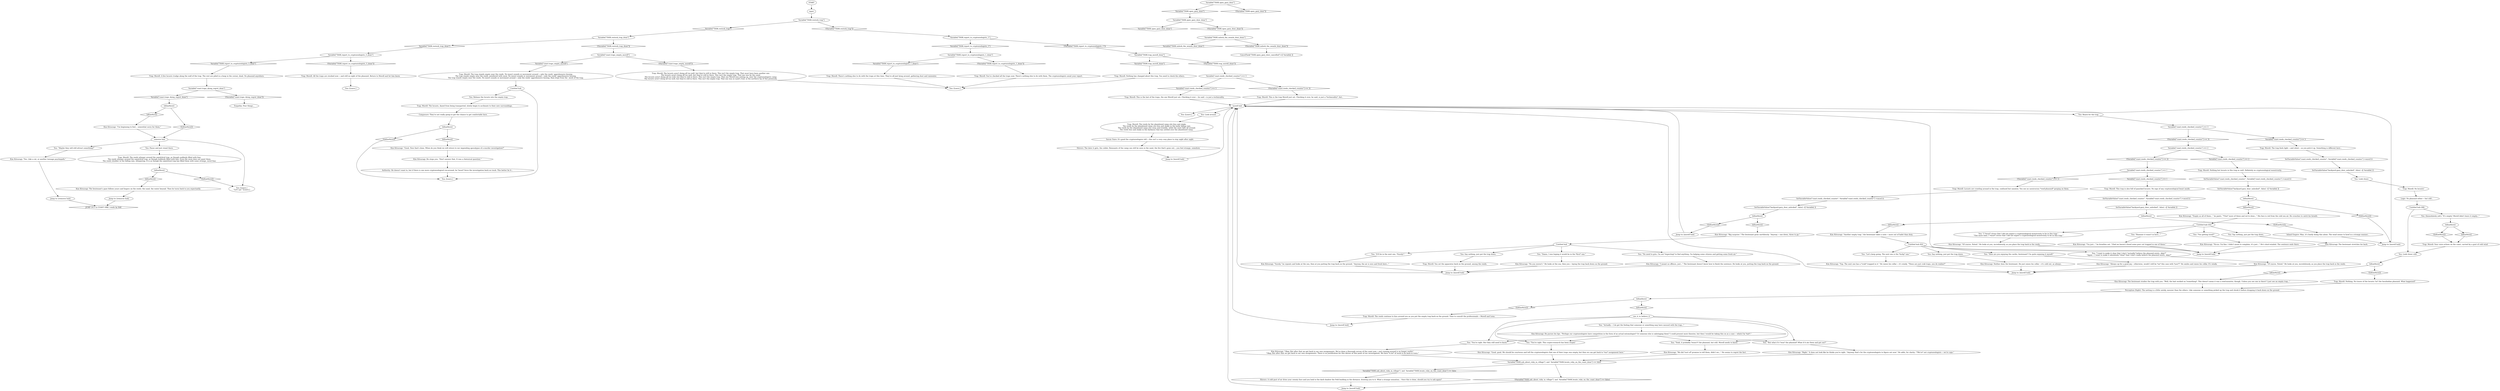 # COAST ORB / reeds by camp site
# These reeds are by Morell and Gary's abandoned camp site. The interactable reeds you can search when Morell tells you to check the phasmid traps. There are traps in these reeds.
# ==================================================
digraph G {
	  0 [label="START"];
	  1 [label="input"];
	  2 [label="Kim Kitsuragi: \"Surely,\" he repeats and looks at the sea, then at you putting the trap back on the ground. \"Anyway, the air is nice and fresh here...\""];
	  3 [label="Logic: No phasmid either -- but still..."];
	  4 [label="Jump to: [remorse hub]"];
	  5 [label="Variable[\"TASK.report_to_cryptozoologists_3_done\"]"];
	  6 [label="Variable[\"TASK.report_to_cryptozoologists_3_done\"]", shape=diamond];
	  7 [label="!(Variable[\"TASK.report_to_cryptozoologists_3_done\"])", shape=diamond];
	  8 [label="SetVariableValue(\"coast.reeds_checked_counter\", Variable[\"coast.reeds_checked_counter\"] +once(1)) "];
	  9 [label="Variable[\"coast.reeds_checked_counter\"] == 2"];
	  10 [label="Variable[\"coast.reeds_checked_counter\"] == 2", shape=diamond];
	  11 [label="!(Variable[\"coast.reeds_checked_counter\"] == 2)", shape=diamond];
	  12 [label="IsKimHere()"];
	  13 [label="IsKimHere()", shape=diamond];
	  14 [label="!(IsKimHere())", shape=diamond];
	  15 [label="You: \"Damn, I was hoping it would be in the *first* one.\""];
	  16 [label="IsKimHere()"];
	  17 [label="IsKimHere()", shape=diamond];
	  18 [label="!(IsKimHere())", shape=diamond];
	  19 [label="You: [Leave.]"];
	  20 [label="Variable[\"coast.traps_empty_morell\"]"];
	  21 [label="Variable[\"coast.traps_empty_morell\"]", shape=diamond];
	  22 [label="!(Variable[\"coast.traps_empty_morell\"])", shape=diamond];
	  23 [label="Variable[\"TASK.open_gary_door_done\"]"];
	  24 [label="Variable[\"TASK.open_gary_door_done\"]", shape=diamond];
	  25 [label="!(Variable[\"TASK.open_gary_door_done\"])", shape=diamond];
	  26 [label="SetVariableValue(\"coast.reeds_checked_counter\", Variable[\"coast.reeds_checked_counter\"] +once(1)) "];
	  27 [label="You: Look around."];
	  28 [label="Variable[\"TASK.report_to_cryptozoologists_1\"]"];
	  29 [label="Variable[\"TASK.report_to_cryptozoologists_1\"]", shape=diamond];
	  30 [label="!(Variable[\"TASK.report_to_cryptozoologists_1\"])", shape=diamond];
	  31 [label="Trap: Morell: Nothing has changed about this trap. You need to check the others."];
	  32 [label="Trap: Morell: This trap is also full of panicked locusts. No sign of any cryptozoological beast inside."];
	  33 [label="Kim Kitsuragi: He purses his lips. \"Perhaps our cryptozoologists have competition in the form of an actual entomologist? Or someone else is sabotaging them? I could present more theories, but then I would be taking this on as a case -- which I'm *not*.\""];
	  34 [label="Trap: Morell: All the traps are stocked now -- and still no sight of the phasmid. Return to Morell and let him know."];
	  35 [label="You: \"Actually -- I do get the feeling that someone or something may have messed with the trap...\""];
	  36 [label="Kim Kitsuragi: \"Empty as all of them...\" he pants. \"*One* more of these and we're done...\" His face is red from the cold sea air. He crouches to catch his breath."];
	  37 [label="SetVariableValue(\"backyard.gary_door_unlocked\", false) --[[ Variable[ ]]"];
	  38 [label="You: Reach for the trap."];
	  39 [label="IsKimHere()"];
	  40 [label="IsKimHere()", shape=diamond];
	  41 [label="!(IsKimHere())", shape=diamond];
	  42 [label="You: \"How are you enjoying the cardio, lieutenant? I'm quite enjoying it myself.\""];
	  43 [label="Kim Kitsuragi: Neither does the lieutenant. He just raises his collar -- it's cold out, as always."];
	  44 [label="You: \"You getting tired?\""];
	  45 [label="You: Say nothing, just put the trap down."];
	  46 [label="You: (Immediately yell.) \"It's empty! Morell didn't leave it empty...\""];
	  47 [label="Trap: Morell: The trap stands empty near the reeds. No insect sounds or movement around -- only the reeds' apprehensive hissing.\nThe trap stands empty near the reeds, powdered with snow. No insect sounds or movement around -- only the reeds' apprehensive hissing.\nThe trap stands empty near the reeds. No insect sounds or movement around -- only the reeds' apprehensive hissing. Rain drips from the  mesh of the trap."];
	  48 [label="You: \"You're right. This crypto-research has been stupid.\""];
	  49 [label="You: \"No need to grin. I'm not *expecting* to find anything. I'm helping some citizens and getting some fresh air.\""];
	  50 [label="Trap: Morell: Nothing but locusts in this trap as well. Definitely no cryptozoological monstrosity."];
	  51 [label="Jump to: [morell hub]"];
	  52 [label="Kim Kitsuragi: \"Of course. Noted.\" He looks at you, incredulously, as you place the trap back in the reeds."];
	  53 [label="Kim Kitsuragi: \"Good. Now that's done. When do you think we will return to our impending apocalypse of a murder investigation?\""];
	  54 [label="Trap: Morell: Nothing. No traces of the locusts *or* the Insulindian phasmid. What happened?"];
	  55 [label="IsKimHere()"];
	  56 [label="IsKimHere()", shape=diamond];
	  57 [label="!(IsKimHere())", shape=diamond];
	  58 [label="Jump to: [morell hub]"];
	  59 [label="Trap: Morell: Your voice echoes on the coast, carried by a gust of cold wind."];
	  60 [label="Shivers: A cold gust of air dries your sweaty face and you look to the dark shadow the Feld building in the distance, drawing you to it. What a strange sensation... Once this is done, should you try to ask again?"];
	  61 [label="Variable[\"coast.reeds_checked_counter\"] == 1"];
	  62 [label="Variable[\"coast.reeds_checked_counter\"] == 1", shape=diamond];
	  63 [label="!(Variable[\"coast.reeds_checked_counter\"] == 1)", shape=diamond];
	  64 [label="You: \"Maybe they will still attract something?\""];
	  65 [label="Kim Kitsuragi: \"Okay. But after that we get back to our own assignments. We've done a thorough survey of the coast now -- just running around is no longer useful.\"\n\"Okay. But after that we get back to our own assignments. There is no justification for this detour at this point of our investigation. We have *a lot* of work to do back in town.\""];
	  66 [label="Jump to: [morell hub]"];
	  67 [label="Trap: Morell: The reeds continue to hiss around you as you put the empty trap back on the ground. Time to consult the professionals -- Morell and Lena."];
	  68 [label="Kim Kitsuragi: \"No you weren't.\" He looks at the sea, then you -- laying the trap back down on the ground."];
	  69 [label="remorse hub"];
	  70 [label="Variable[\"coast.traps_dying_regret_done\"]"];
	  71 [label="Variable[\"coast.traps_dying_regret_done\"]", shape=diamond];
	  72 [label="!(Variable[\"coast.traps_dying_regret_done\"])", shape=diamond];
	  73 [label="Empathy: Poor things..."];
	  74 [label="SetVariableValue(\"backyard.gary_door_unlocked\", false) --[[ Variable[ ]]"];
	  75 [label="Kim Kitsuragi: The lieutenant's gaze follows yours and lingers on the reeds, the sand, the water beyond. Then he turns back to you expectantly."];
	  76 [label="Variable[\"coast.reeds_checked_counter\"] == 3"];
	  77 [label="Variable[\"coast.reeds_checked_counter\"] == 3", shape=diamond];
	  78 [label="!(Variable[\"coast.reeds_checked_counter\"] == 3)", shape=diamond];
	  79 [label="You: \"I want to make it clear that I don't *actually* believe the phasmid exists, okay?\"\n\"Again -- I want to make it absolutely *clear* that I don't really believe the phasmid exists, okay?\""];
	  80 [label="You: \"Yeah, it probably *wasn't* the phasmid, but still. Morell needs to know.\""];
	  81 [label="Untitled hub (08)"];
	  82 [label="Trap: Morell: The reeds by the abandoned camp site hiss and shake.\nThe reeds by the abandoned camp site hiss and shake in the lazily falling rain.\nThe reeds by the abandoned camp site sway and tremble, while the snow falls all around.\nThe reeds hiss and shake in the darkness that has settled over the abandoned camp. "];
	  83 [label="Kim Kitsuragi: \"I'm beginning to feel... somewhat sorry for them.\""];
	  84 [label="SetVariableValue(\"backyard.gary_door_unlocked\", false) --[[ Variable[ ]]"];
	  85 [label="morell hub"];
	  86 [label="Variable[\"coast.reeds_checked_counter\"] == 3"];
	  87 [label="Variable[\"coast.reeds_checked_counter\"] == 3", shape=diamond];
	  88 [label="!(Variable[\"coast.reeds_checked_counter\"] == 3)", shape=diamond];
	  89 [label="Kim Kitsuragi: \"We did *sort of* promise to tell them, didn't we...\" He seems to regret the fact."];
	  90 [label="You: \"It'll be in the next one. *Surely*.\""];
	  91 [label="You: Look closer still."];
	  92 [label="You: [Leave.]"];
	  93 [label="Kim Kitsuragi: \"I meant no offence, just...\" The lieutenant doesn't know how to finish the sentence. He looks at you, putting the trap back on the ground."];
	  94 [label="Kim Kitsuragi: \"Big surprise.\" The lieutenant grins mirthlessly. \"Anyway -- one down, three to go.\""];
	  95 [label="Variable[\"TASK.restock_trap\"]"];
	  96 [label="Variable[\"TASK.restock_trap\"]", shape=diamond];
	  97 [label="!(Variable[\"TASK.restock_trap\"])", shape=diamond];
	  98 [label="SetVariableValue(\"backyard.gary_door_unlocked\", false) --[[ Variable[ ]]"];
	  100 [label="Kim Kitsuragi: \"No-no. I'm fine. I didn't mean to complain, it's just...\" He's short-winded. The sentence ends there."];
	  101 [label="Jump to: [morell hub]"];
	  102 [label="Kim Kitsuragi: \"Another empty trap,\" the lieutenant takes a note -- more out of habit than duty."];
	  103 [label="Kim Kitsuragi: \"Of course. Noted.\" He looks at you, incredulously, as you place the trap back in the reeds."];
	  104 [label="You: \"But what if it *was* the phasmid? What if it ate them and got out?\""];
	  105 [label="You: \"I *must* stress that I did not expect a cryptozoological monstrosity to be in this trap.\"\n\"One more time, I *must* stress that I did not expect a cryptozoological monstrosity to be in this trap.\""];
	  106 [label="IsKimHere()"];
	  107 [label="IsKimHere()", shape=diamond];
	  108 [label="!(IsKimHere())", shape=diamond];
	  109 [label="Jump to: [morell hub]"];
	  110 [label="see_it_to_believe_it"];
	  111 [label="Trap: Morell: The locusts aren't doing all too well, but they're still in there. This isn't the empty trap. That must have been another one.\nThe locusts aren't doing all too well, but they're still in there. This isn't the empty trap. That one was by the canal.\nThe locusts aren't doing all too well, but they're still in there. This isn't the empty trap. That one Morell was setting up, near the cryptozoologists camp.\nThe locusts aren't doing all too well, but they're still in there. This isn't the empty trap. That one was in Land's End, in the northern tip of this peninsula."];
	  112 [label="Variable[\"TASK.restock_trap_done\"]"];
	  113 [label="Variable[\"TASK.restock_trap_done\"]", shape=diamond];
	  114 [label="!(Variable[\"TASK.restock_trap_done\"])", shape=diamond];
	  115 [label="You: [Leave.]"];
	  116 [label="Variable[\"TASK.ask_about_ruby_in_village\"]  and  Variable[\"TASK.locate_ruby_on_the_coast_done\"] == false"];
	  117 [label="Variable[\"TASK.ask_about_ruby_in_village\"]  and  Variable[\"TASK.locate_ruby_on_the_coast_done\"] == false", shape=diamond];
	  118 [label="!(Variable[\"TASK.ask_about_ruby_in_village\"]  and  Variable[\"TASK.locate_ruby_on_the_coast_done\"] == false)", shape=diamond];
	  119 [label="You: \"Let's keep going. The next one is the *lucky* one.\""];
	  120 [label="You: Say nothing, just put the trap down."];
	  121 [label="IsKimHere()"];
	  122 [label="IsKimHere()", shape=diamond];
	  123 [label="!(IsKimHere())", shape=diamond];
	  124 [label="Shivers: The later it gets, the colder. Remnants of the camp can still be seen in the sand, the fire that's gone out... you feel strange, somehow."];
	  125 [label="You: Pause and just stand there."];
	  126 [label="Variable[\"TASK.report_to_cryptozoologists_1_done\"]"];
	  127 [label="Variable[\"TASK.report_to_cryptozoologists_1_done\"]", shape=diamond];
	  128 [label="!(Variable[\"TASK.report_to_cryptozoologists_1_done\"])", shape=diamond];
	  129 [label="Kim Kitsuragi: He stops you. \"Don't answer that. It was a rhetorical question.\""];
	  130 [label="Untitled hub (02)"];
	  131 [label="Untitled hub"];
	  132 [label="Trap: Morell: You set the apparatus back on the ground, among the reeds."];
	  133 [label="Trap: Morell: This is the trap Morell just set. Checking it over, he said, is just a *technicality*, but..."];
	  134 [label="Trap: Morell: There's nothing else to do with the traps at this time. They're all just lying around, gathering dust and rainwater."];
	  135 [label="Kim Kitsuragi: The lieutenant stretches his back."];
	  136 [label="You: Release the locusts into the empty trap."];
	  137 [label="Trap: Morell: This is the last of the traps, the one Morell just set. Checking it over -- he said -- is just a technicality."];
	  138 [label="Trap: Morell: No locusts!"];
	  139 [label="You: Look closer."];
	  140 [label="Kim Kitsuragi: \"Yup. The next one has a *crab* trapped in it.\" He raises his collar -- it's windy. \"These are just crab traps, you do realize?\""];
	  141 [label="Untitled hub (02)"];
	  142 [label="Jump to: [morell hub]"];
	  143 [label="IsKimHere()"];
	  144 [label="IsKimHere()", shape=diamond];
	  145 [label="!(IsKimHere())", shape=diamond];
	  146 [label="IsKimHere()"];
	  147 [label="IsKimHere()", shape=diamond];
	  148 [label="!(IsKimHere())", shape=diamond];
	  149 [label="You: Say nothing, just put the trap down."];
	  150 [label="You: \"Bummer it wasn't in here...\""];
	  151 [label="You: [Leave.]"];
	  152 [label="Jump to: [remorse hub]"];
	  153 [label="Trap: Morell: The reeds whisper around the sepulchral trap, as though suddenly filled with fear.\nThe reeds whisper around the sepulchral trap, as though suddenly filled with fear. Even the snow does not quiet them.\nThe reeds shudder in the falling rain, whispering. It is as though the sepulchral trap has filled them with some strange, novel fear."];
	  154 [label="Trap: Morell: The trap feels light -- and silent -- as you pick it up. Something is different here..."];
	  155 [label="Trap: Morell: The locusts, dazed from being transported, slowly begin to acclimate to their new surroundings."];
	  156 [label="Variable[\"TASK.open_gary_door\"]"];
	  157 [label="Variable[\"TASK.open_gary_door\"]", shape=diamond];
	  158 [label="!(Variable[\"TASK.open_gary_door\"])", shape=diamond];
	  159 [label="SetVariableValue(\"coast.reeds_checked_counter\", Variable[\"coast.reeds_checked_counter\"] +once(1)) "];
	  160 [label="Kim Kitsuragi: The lieutenant studies the trap with you. \"Well, the bait worked on *something*. This doesn't mean it was a reed-monster, though. Unless you see one in there? I just see an empty trap...\""];
	  161 [label="Kim Kitsuragi: \"Always up for a good jog -- otherwise, would I still be *on* this case with *you*?\" He smiles and raises his collar. It's windy."];
	  162 [label="Inland Empire: Man, it's lonely doing this alone. The wind seems to howl in a strange manner..."];
	  163 [label="Untitled hub"];
	  164 [label="Trap: Morell: Locusts are crawling around in the trap, confused but uneaten. You see no carnivorous *reed-phasmid* gorging on them."];
	  165 [label="Savoir Faire: It's good the cryptozoologists left -- this isn't a very cosy place to stay night after night."];
	  166 [label="Trap: Morell: A few locusts trudge along the wall of the trap. The rest are piled in a heap in the corner, dead. No phasmid anywhere."];
	  167 [label="Kim Kitsuragi: \"Yes. Like a cat, or another teenage psychopath.\""];
	  168 [label="Jump to: [morell hub]"];
	  169 [label="Trap: Morell: You've checked all the traps now. There's nothing else to do with them. The cryptozoologists await your report."];
	  170 [label="You: \"You're right. But they still need to know.\""];
	  171 [label="Perception (Sight): The netting is a little untidy, messier than the others. Like someone or something picked up the trap and shook it before dropping it back down on the ground."];
	  172 [label="CancelTask(\"TASK.open_gary_door_cancelled\")--[[ Variable[ ]]"];
	  173 [label="SetVariableValue(\"coast.reeds_checked_counter\", Variable[\"coast.reeds_checked_counter\"] +once(1)) "];
	  174 [label="Kim Kitsuragi: \"Good, good. We should be courteous and tell the cryptozoologists that one of their traps was empty, but then we can get back to *our* assignment here.\""];
	  175 [label="Kim Kitsuragi: \"I'm just...\" he breathes out. \"Glad we haven't found some poor cat trapped in one of these.\""];
	  176 [label="IsKimHere()"];
	  177 [label="IsKimHere()", shape=diamond];
	  178 [label="!(IsKimHere())", shape=diamond];
	  179 [label="Jump to: [morell hub]"];
	  180 [label="Variable[\"TASK.unlock_the_weasle_door_done\"]"];
	  181 [label="Variable[\"TASK.unlock_the_weasle_door_done\"]", shape=diamond];
	  182 [label="!(Variable[\"TASK.unlock_the_weasle_door_done\"])", shape=diamond];
	  183 [label="Variable[\"TASK.trap_morell_done\"]"];
	  184 [label="Variable[\"TASK.trap_morell_done\"]", shape=diamond];
	  185 [label="!(Variable[\"TASK.trap_morell_done\"])", shape=diamond];
	  186 [label="Authority: He doesn't want to, but if there is one more cryptozoological run-around, he *must* force the investigation back on track. This better be it..."];
	  187 [label="Kim Kitsuragi: \"Right.\" It does not look like he thinks you're right. \"Anyway, that's for the cryptozoologists to figure out now.\" He adds, for clarity: \"*We're* not cryptozoologists -- we're cops.\""];
	  188 [label="Composure: They're not really going to get the chance to get comfortable here."];
	  189 [label="You: [Leave.]\n\"Let's go.\" [Leave.]"];
	  5350196 [label="JUMP OUT to COAST ORB / reeds by feld", shape=diamond];
	  0 -> 1
	  1 -> 95
	  2 -> 109
	  3 -> 81
	  4 -> 5350196
	  5 -> 6
	  5 -> 7
	  6 -> 166
	  7 -> 34
	  8 -> 37
	  9 -> 10
	  9 -> 11
	  10 -> 50
	  11 -> 61
	  12 -> 13
	  12 -> 14
	  13 -> 36
	  14 -> 66
	  15 -> 68
	  16 -> 17
	  16 -> 18
	  17 -> 59
	  18 -> 59
	  20 -> 21
	  20 -> 22
	  21 -> 47
	  22 -> 111
	  23 -> 24
	  23 -> 25
	  25 -> 180
	  26 -> 74
	  27 -> 82
	  28 -> 29
	  28 -> 30
	  29 -> 126
	  30 -> 183
	  31 -> 151
	  32 -> 8
	  33 -> 104
	  33 -> 48
	  33 -> 170
	  33 -> 80
	  34 -> 19
	  35 -> 33
	  36 -> 130
	  37 -> 39
	  38 -> 76
	  39 -> 40
	  39 -> 41
	  40 -> 102
	  41 -> 162
	  42 -> 161
	  43 -> 51
	  44 -> 100
	  45 -> 135
	  46 -> 16
	  47 -> 163
	  48 -> 174
	  49 -> 93
	  50 -> 159
	  51 -> 85
	  52 -> 179
	  53 -> 129
	  54 -> 171
	  55 -> 56
	  55 -> 57
	  56 -> 75
	  57 -> 189
	  58 -> 85
	  59 -> 91
	  60 -> 168
	  61 -> 62
	  61 -> 63
	  62 -> 32
	  63 -> 164
	  64 -> 167
	  65 -> 116
	  66 -> 85
	  67 -> 101
	  68 -> 109
	  69 -> 64
	  69 -> 125
	  69 -> 189
	  70 -> 72
	  70 -> 71
	  71 -> 146
	  72 -> 73
	  74 -> 139
	  75 -> 152
	  76 -> 77
	  76 -> 78
	  77 -> 154
	  78 -> 9
	  79 -> 103
	  80 -> 89
	  81 -> 91
	  81 -> 46
	  82 -> 165
	  83 -> 69
	  84 -> 121
	  85 -> 115
	  85 -> 27
	  85 -> 38
	  86 -> 88
	  86 -> 87
	  87 -> 137
	  88 -> 133
	  89 -> 116
	  90 -> 2
	  91 -> 106
	  93 -> 109
	  94 -> 131
	  95 -> 96
	  95 -> 97
	  96 -> 112
	  97 -> 28
	  98 -> 12
	  100 -> 179
	  101 -> 85
	  102 -> 141
	  103 -> 51
	  104 -> 187
	  105 -> 52
	  106 -> 107
	  106 -> 108
	  107 -> 160
	  108 -> 54
	  109 -> 85
	  110 -> 35
	  110 -> 104
	  110 -> 170
	  110 -> 80
	  110 -> 48
	  111 -> 151
	  112 -> 113
	  112 -> 114
	  113 -> 5
	  114 -> 20
	  116 -> 117
	  116 -> 118
	  117 -> 60
	  118 -> 168
	  119 -> 140
	  120 -> 43
	  121 -> 122
	  121 -> 123
	  122 -> 94
	  123 -> 142
	  124 -> 58
	  125 -> 153
	  126 -> 128
	  126 -> 127
	  127 -> 134
	  128 -> 169
	  129 -> 186
	  130 -> 105
	  130 -> 44
	  130 -> 45
	  130 -> 150
	  131 -> 49
	  131 -> 90
	  131 -> 149
	  131 -> 15
	  132 -> 109
	  133 -> 85
	  134 -> 151
	  135 -> 179
	  136 -> 155
	  137 -> 85
	  138 -> 3
	  139 -> 138
	  140 -> 51
	  141 -> 120
	  141 -> 42
	  141 -> 79
	  141 -> 119
	  142 -> 85
	  143 -> 144
	  143 -> 145
	  144 -> 110
	  145 -> 67
	  146 -> 147
	  146 -> 148
	  147 -> 83
	  148 -> 69
	  149 -> 132
	  150 -> 175
	  152 -> 5350196
	  153 -> 55
	  154 -> 26
	  155 -> 188
	  156 -> 157
	  156 -> 158
	  157 -> 23
	  159 -> 98
	  160 -> 171
	  161 -> 51
	  162 -> 66
	  163 -> 136
	  163 -> 92
	  164 -> 173
	  165 -> 124
	  166 -> 70
	  167 -> 4
	  168 -> 85
	  169 -> 151
	  170 -> 65
	  171 -> 143
	  173 -> 84
	  174 -> 116
	  175 -> 179
	  176 -> 177
	  176 -> 178
	  177 -> 53
	  178 -> 92
	  179 -> 85
	  180 -> 181
	  180 -> 182
	  182 -> 172
	  183 -> 184
	  183 -> 185
	  184 -> 31
	  185 -> 86
	  186 -> 92
	  187 -> 116
	  188 -> 176
}

